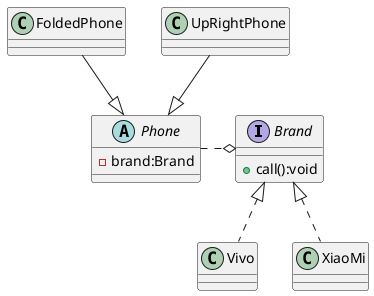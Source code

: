 @startuml
'https://plantuml.com/class-diagram

'实现层
interface Brand {
+call():void
}

'实现层的实现子类
class Vivo {}
class XiaoMi{}

Brand <|.. Vivo
Brand <|.. XiaoMi

'此类就是抽象层，其内部聚合了具体的实现
'通过此Phone，把抽象层的实现子类，和实现层的实现子类完成了聚合，所以抽象层起到桥接作用
abstract class Phone{
-brand:Brand
}

Phone .o Brand

'抽象层的实现子类
class FoldedPhone {}
class UpRightPhone{}
FoldedPhone --|> Phone
UpRightPhone --|> Phone

@enduml